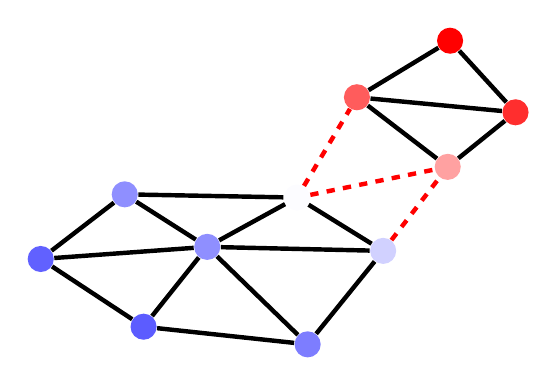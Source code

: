 \node (n1) at (1.108,0.168) [circle,fill=blue!64] {};
\node (n2) at (1.917,1.182) [circle,fill=blue!44] {};
\node (n3) at (-0.198,1.028) [circle,fill=blue!62] {};
\node (n4) at (0.869,1.849) [circle,fill=blue!44] {};
\node (n5) at (3.057,1.808) [circle,fill=blue!1] {};
\node (n6) at (3.192,-0.056) [circle,fill=blue!51] {};
\node (n7) at (4.151,1.131) [circle,fill=blue!18] {};
\node (n8) at (4.971,2.198) [circle,fill=red!37] {};
\node (n9) at (3.818,3.082) [circle,fill=red!64] {};
\node (n10) at (5.832,2.891) [circle,fill=red!82] {};
\node (n11) at (5.001,3.8) [circle,fill=red!100] {};
\draw[    ultra thick       ] (n1) -- (n2);
\draw[    ultra thick       ] (n1) -- (n3);
\draw[    ultra thick       ] (n1) -- (n6);
\draw[    ultra thick       ] (n2) -- (n3);
\draw[    ultra thick       ] (n2) -- (n4);
\draw[    ultra thick       ] (n2) -- (n5);
\draw[    ultra thick       ] (n2) -- (n6);
\draw[    ultra thick       ] (n2) -- (n7);
\draw[    ultra thick       ] (n3) -- (n4);
\draw[    ultra thick       ] (n4) -- (n5);
\draw[    ultra thick       ] (n5) -- (n7);
\draw[red,ultra thick,dashed] (n5) -- (n8);
\draw[red,ultra thick,dashed] (n5) -- (n9);
\draw[    ultra thick       ] (n6) -- (n7);
\draw[red,ultra thick,dashed] (n7) -- (n8);
\draw[    ultra thick       ] (n8) -- (n9);
\draw[    ultra thick       ] (n8) -- (n10);
\draw[    ultra thick       ] (n9) -- (n10);
\draw[    ultra thick       ] (n9) -- (n11);
\draw[    ultra thick       ] (n10) -- (n11);

